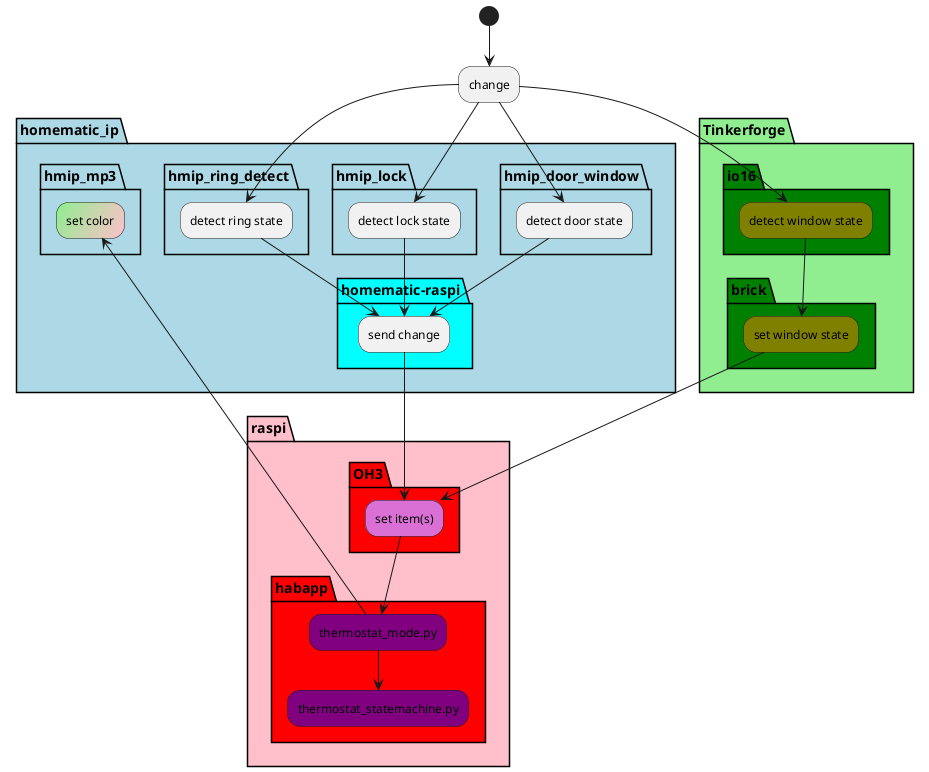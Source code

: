 @startuml door_lock
(*) --> "change"

partition homematic_ip #lightblue {
  partition hmip_door_window {
    change --> "detect door state"
  }
  partition hmip_lock {
    change --> "detect lock state"
  }
  partition hmip_mp3 {
  }
  partition hmip_ring_detect {
    change --> "detect ring state"
  }

  partition homematic-raspi #aqua{
    "detect door state" --> "send change"
    "detect lock state" --> "send change"
    "detect ring state" --> "send change"
  }
}

partition Tinkerforge #lightgreen {

  partition io16 #green {
    change --> "detect window state" #olive
  }

  partition brick #green {
     "detect window state" --> "set window state" #olive
  }
}

partition raspi #pink {

  partition OH3 #red {
    "send change" --> "set item(s)" #orchid
    "set window state" --> "set item(s)" #orchid
  }

  partition habapp #red {
    "set item(s)" --> thermostat_mode.py #purple
    thermostat_mode.py -->  thermostat_statemachine.py #purple
  }
}

partition homematic_ip #lightblue {
  partition hmip_mp3 {
    thermostat_mode.py --> "set color" #lightgreen/pink
  }
}
@enduml
